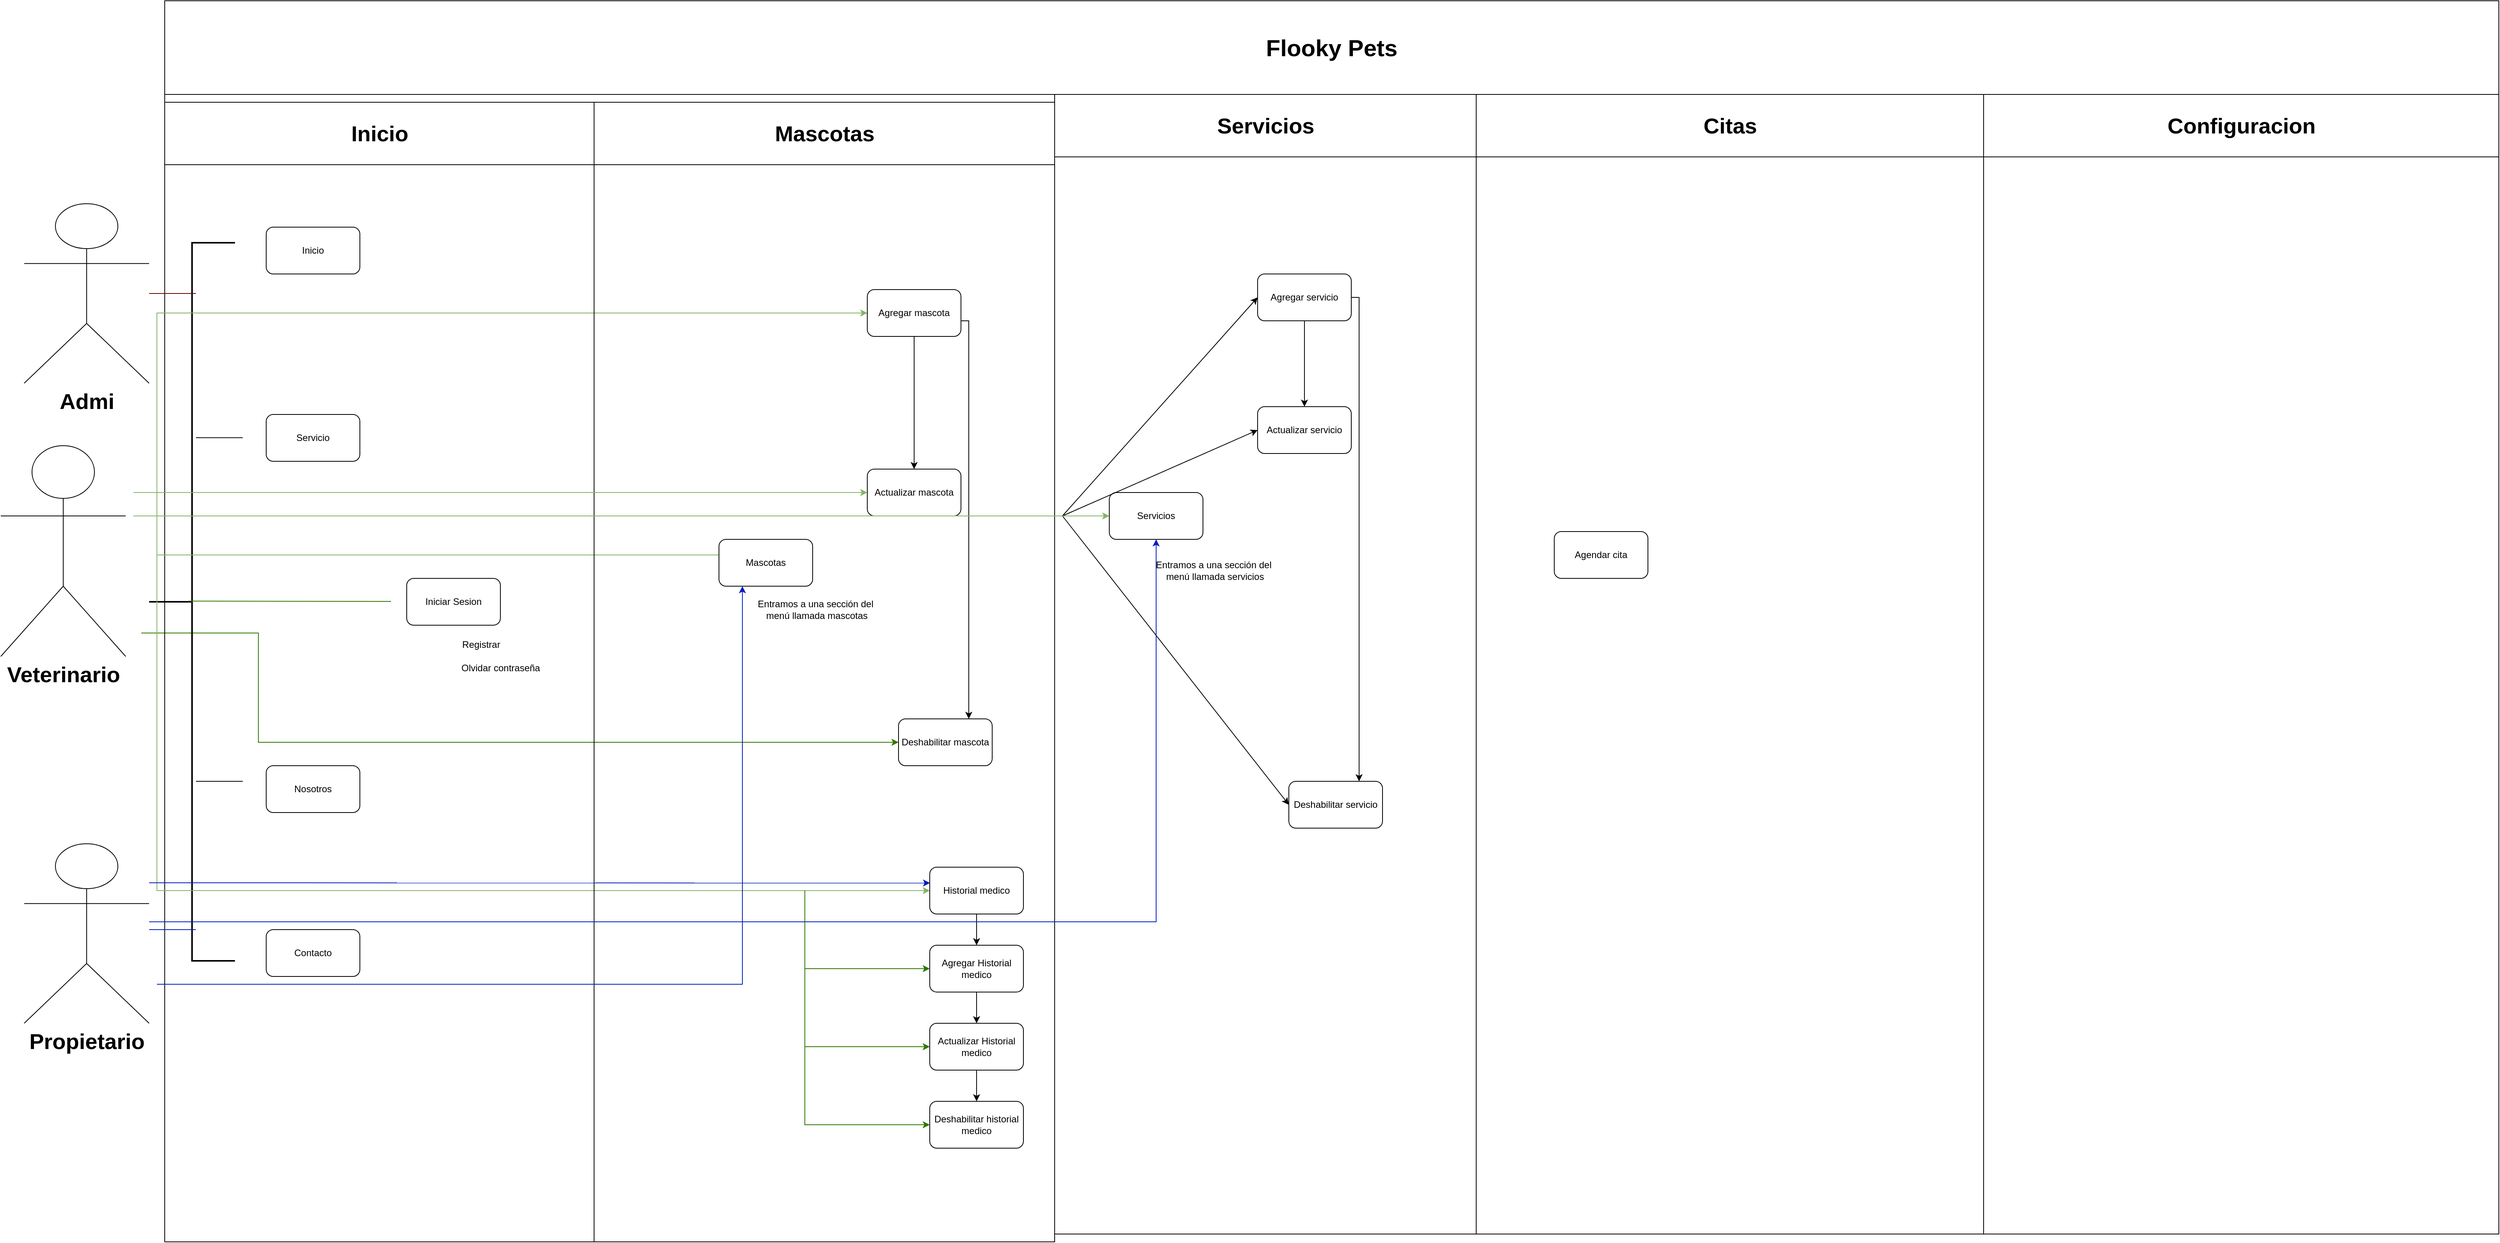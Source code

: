 <mxfile version="27.0.4">
  <diagram name="Página-1" id="NNWvZ4oggBIMChuUHBzH">
    <mxGraphModel dx="1783" dy="2581" grid="1" gridSize="10" guides="1" tooltips="1" connect="1" arrows="1" fold="1" page="1" pageScale="1" pageWidth="1200" pageHeight="1600" math="0" shadow="0">
      <root>
        <mxCell id="0" />
        <mxCell id="1" parent="0" />
        <mxCell id="VYU7v_phaBW_iBIL2m6B-1" value="Pool" style="swimlane;childLayout=stackLayout;resizeParent=1;resizeParentMax=0;startSize=60;html=1;" parent="1" vertex="1">
          <mxGeometry x="240" y="10" width="1140" height="1520" as="geometry" />
        </mxCell>
        <mxCell id="IKzDBhC44jdNEWaVhKPq-48" value="" style="endArrow=classic;html=1;rounded=0;entryX=0;entryY=0.5;entryDx=0;entryDy=0;fillColor=#60a917;strokeColor=#2D7600;" edge="1" parent="VYU7v_phaBW_iBIL2m6B-1" target="IKzDBhC44jdNEWaVhKPq-35">
          <mxGeometry width="50" height="50" relative="1" as="geometry">
            <mxPoint x="-30" y="740" as="sourcePoint" />
            <mxPoint x="40" y="650" as="targetPoint" />
            <Array as="points">
              <mxPoint x="120" y="740" />
              <mxPoint x="120" y="880" />
            </Array>
          </mxGeometry>
        </mxCell>
        <mxCell id="VYU7v_phaBW_iBIL2m6B-2" value="&lt;font style=&quot;font-size: 28px;&quot;&gt;Inicio&lt;/font&gt;" style="swimlane;startSize=80;html=1;" parent="VYU7v_phaBW_iBIL2m6B-1" vertex="1">
          <mxGeometry y="60" width="550" height="1460" as="geometry" />
        </mxCell>
        <mxCell id="IKzDBhC44jdNEWaVhKPq-8" value="Inicio" style="rounded=1;whiteSpace=wrap;html=1;" vertex="1" parent="VYU7v_phaBW_iBIL2m6B-2">
          <mxGeometry x="130" y="160" width="120" height="60" as="geometry" />
        </mxCell>
        <mxCell id="IKzDBhC44jdNEWaVhKPq-9" value="Servicio" style="rounded=1;whiteSpace=wrap;html=1;" vertex="1" parent="VYU7v_phaBW_iBIL2m6B-2">
          <mxGeometry x="130" y="400" width="120" height="60" as="geometry" />
        </mxCell>
        <mxCell id="IKzDBhC44jdNEWaVhKPq-10" value="Nosotros" style="rounded=1;whiteSpace=wrap;html=1;" vertex="1" parent="VYU7v_phaBW_iBIL2m6B-2">
          <mxGeometry x="130" y="850" width="120" height="60" as="geometry" />
        </mxCell>
        <mxCell id="IKzDBhC44jdNEWaVhKPq-11" value="Contacto" style="rounded=1;whiteSpace=wrap;html=1;" vertex="1" parent="VYU7v_phaBW_iBIL2m6B-2">
          <mxGeometry x="130" y="1060" width="120" height="60" as="geometry" />
        </mxCell>
        <mxCell id="IKzDBhC44jdNEWaVhKPq-12" value="Iniciar Sesion" style="rounded=1;whiteSpace=wrap;html=1;" vertex="1" parent="VYU7v_phaBW_iBIL2m6B-2">
          <mxGeometry x="310" y="610" width="120" height="60" as="geometry" />
        </mxCell>
        <mxCell id="IKzDBhC44jdNEWaVhKPq-19" value="Olvidar contraseña" style="text;html=1;align=center;verticalAlign=middle;resizable=0;points=[];autosize=1;strokeColor=none;fillColor=none;" vertex="1" parent="VYU7v_phaBW_iBIL2m6B-2">
          <mxGeometry x="370" y="710" width="120" height="30" as="geometry" />
        </mxCell>
        <mxCell id="IKzDBhC44jdNEWaVhKPq-18" value="Registrar" style="text;html=1;align=center;verticalAlign=middle;resizable=0;points=[];autosize=1;strokeColor=none;fillColor=none;" vertex="1" parent="VYU7v_phaBW_iBIL2m6B-2">
          <mxGeometry x="370" y="680" width="70" height="30" as="geometry" />
        </mxCell>
        <mxCell id="IKzDBhC44jdNEWaVhKPq-27" value="" style="strokeWidth=2;html=1;shape=mxgraph.flowchart.annotation_2;align=left;labelPosition=right;pointerEvents=1;" vertex="1" parent="VYU7v_phaBW_iBIL2m6B-2">
          <mxGeometry x="-20" y="180" width="110" height="920" as="geometry" />
        </mxCell>
        <mxCell id="IKzDBhC44jdNEWaVhKPq-29" value="" style="endArrow=none;html=1;rounded=0;fillColor=#0050ef;strokeColor=#001DBC;" edge="1" parent="VYU7v_phaBW_iBIL2m6B-2">
          <mxGeometry width="50" height="50" relative="1" as="geometry">
            <mxPoint x="-20" y="1060" as="sourcePoint" />
            <mxPoint x="40" y="1060" as="targetPoint" />
          </mxGeometry>
        </mxCell>
        <mxCell id="IKzDBhC44jdNEWaVhKPq-30" value="" style="endArrow=none;html=1;rounded=0;" edge="1" parent="VYU7v_phaBW_iBIL2m6B-2">
          <mxGeometry width="50" height="50" relative="1" as="geometry">
            <mxPoint x="40" y="870" as="sourcePoint" />
            <mxPoint x="100" y="870" as="targetPoint" />
          </mxGeometry>
        </mxCell>
        <mxCell id="IKzDBhC44jdNEWaVhKPq-31" value="" style="endArrow=none;html=1;rounded=0;fillColor=#60a917;strokeColor=#2D7600;" edge="1" parent="VYU7v_phaBW_iBIL2m6B-2">
          <mxGeometry width="50" height="50" relative="1" as="geometry">
            <mxPoint x="30" y="639.17" as="sourcePoint" />
            <mxPoint x="290" y="639.47" as="targetPoint" />
          </mxGeometry>
        </mxCell>
        <mxCell id="IKzDBhC44jdNEWaVhKPq-32" value="" style="endArrow=none;html=1;rounded=0;" edge="1" parent="VYU7v_phaBW_iBIL2m6B-2">
          <mxGeometry width="50" height="50" relative="1" as="geometry">
            <mxPoint x="40" y="429.7" as="sourcePoint" />
            <mxPoint x="100" y="429.7" as="targetPoint" />
          </mxGeometry>
        </mxCell>
        <mxCell id="IKzDBhC44jdNEWaVhKPq-43" value="" style="endArrow=classic;html=1;rounded=0;fillColor=#d5e8d4;strokeColor=#82b366;" edge="1" parent="VYU7v_phaBW_iBIL2m6B-2">
          <mxGeometry width="50" height="50" relative="1" as="geometry">
            <mxPoint x="-10" y="580" as="sourcePoint" />
            <mxPoint x="720" y="580" as="targetPoint" />
          </mxGeometry>
        </mxCell>
        <mxCell id="IKzDBhC44jdNEWaVhKPq-45" value="" style="endArrow=classic;html=1;rounded=0;entryX=0;entryY=0.5;entryDx=0;entryDy=0;fillColor=#d5e8d4;strokeColor=#82b366;" edge="1" parent="VYU7v_phaBW_iBIL2m6B-2" target="IKzDBhC44jdNEWaVhKPq-33">
          <mxGeometry width="50" height="50" relative="1" as="geometry">
            <mxPoint x="-10" y="640" as="sourcePoint" />
            <mxPoint x="40" y="590" as="targetPoint" />
            <Array as="points">
              <mxPoint x="-10" y="270" />
            </Array>
          </mxGeometry>
        </mxCell>
        <mxCell id="IKzDBhC44jdNEWaVhKPq-49" value="" style="endArrow=classic;html=1;rounded=0;entryX=0;entryY=0.5;entryDx=0;entryDy=0;fillColor=#d5e8d4;strokeColor=#82b366;" edge="1" parent="VYU7v_phaBW_iBIL2m6B-2" target="IKzDBhC44jdNEWaVhKPq-36">
          <mxGeometry width="50" height="50" relative="1" as="geometry">
            <mxPoint x="-10" y="640" as="sourcePoint" />
            <mxPoint x="40" y="590" as="targetPoint" />
            <Array as="points">
              <mxPoint x="-10" y="1010" />
            </Array>
          </mxGeometry>
        </mxCell>
        <mxCell id="IKzDBhC44jdNEWaVhKPq-76" value="" style="endArrow=classic;html=1;rounded=0;entryX=0.003;entryY=0.338;entryDx=0;entryDy=0;fillColor=#0050ef;strokeColor=#001DBC;entryPerimeter=0;" edge="1" parent="VYU7v_phaBW_iBIL2m6B-2" target="IKzDBhC44jdNEWaVhKPq-36">
          <mxGeometry width="50" height="50" relative="1" as="geometry">
            <mxPoint x="-20" y="1000" as="sourcePoint" />
            <mxPoint x="30" y="950" as="targetPoint" />
          </mxGeometry>
        </mxCell>
        <mxCell id="VYU7v_phaBW_iBIL2m6B-4" value="&lt;font style=&quot;font-size: 28px;&quot;&gt;Mascotas&lt;/font&gt;" style="swimlane;startSize=80;html=1;" parent="VYU7v_phaBW_iBIL2m6B-1" vertex="1">
          <mxGeometry x="550" y="60" width="590" height="1460" as="geometry" />
        </mxCell>
        <mxCell id="IKzDBhC44jdNEWaVhKPq-25" value="Mascotas" style="rounded=1;whiteSpace=wrap;html=1;" vertex="1" parent="VYU7v_phaBW_iBIL2m6B-4">
          <mxGeometry x="160" y="560" width="120" height="60" as="geometry" />
        </mxCell>
        <mxCell id="IKzDBhC44jdNEWaVhKPq-26" value="Entramos a una sección del&amp;nbsp;&lt;div&gt;menú llamada mascotas&lt;/div&gt;" style="text;html=1;align=center;verticalAlign=middle;resizable=0;points=[];autosize=1;strokeColor=none;fillColor=none;" vertex="1" parent="VYU7v_phaBW_iBIL2m6B-4">
          <mxGeometry x="200" y="630" width="170" height="40" as="geometry" />
        </mxCell>
        <mxCell id="IKzDBhC44jdNEWaVhKPq-67" style="edgeStyle=orthogonalEdgeStyle;rounded=0;orthogonalLoop=1;jettySize=auto;html=1;entryX=0.5;entryY=0;entryDx=0;entryDy=0;" edge="1" parent="VYU7v_phaBW_iBIL2m6B-4" source="IKzDBhC44jdNEWaVhKPq-33" target="IKzDBhC44jdNEWaVhKPq-34">
          <mxGeometry relative="1" as="geometry">
            <mxPoint x="410" y="340" as="targetPoint" />
          </mxGeometry>
        </mxCell>
        <mxCell id="IKzDBhC44jdNEWaVhKPq-74" style="edgeStyle=orthogonalEdgeStyle;rounded=0;orthogonalLoop=1;jettySize=auto;html=1;entryX=0.75;entryY=0;entryDx=0;entryDy=0;" edge="1" parent="VYU7v_phaBW_iBIL2m6B-4" source="IKzDBhC44jdNEWaVhKPq-33" target="IKzDBhC44jdNEWaVhKPq-35">
          <mxGeometry relative="1" as="geometry">
            <Array as="points">
              <mxPoint x="480" y="280" />
            </Array>
          </mxGeometry>
        </mxCell>
        <mxCell id="IKzDBhC44jdNEWaVhKPq-33" value="Agregar mascota" style="rounded=1;whiteSpace=wrap;html=1;" vertex="1" parent="VYU7v_phaBW_iBIL2m6B-4">
          <mxGeometry x="350" y="240" width="120" height="60" as="geometry" />
        </mxCell>
        <mxCell id="IKzDBhC44jdNEWaVhKPq-34" value="Actualizar mascota" style="rounded=1;whiteSpace=wrap;html=1;" vertex="1" parent="VYU7v_phaBW_iBIL2m6B-4">
          <mxGeometry x="350" y="470" width="120" height="60" as="geometry" />
        </mxCell>
        <mxCell id="IKzDBhC44jdNEWaVhKPq-35" value="Deshabilitar mascota" style="rounded=1;whiteSpace=wrap;html=1;" vertex="1" parent="VYU7v_phaBW_iBIL2m6B-4">
          <mxGeometry x="390" y="790" width="120" height="60" as="geometry" />
        </mxCell>
        <mxCell id="IKzDBhC44jdNEWaVhKPq-69" style="edgeStyle=orthogonalEdgeStyle;rounded=0;orthogonalLoop=1;jettySize=auto;html=1;entryX=0.5;entryY=0;entryDx=0;entryDy=0;" edge="1" parent="VYU7v_phaBW_iBIL2m6B-4" source="IKzDBhC44jdNEWaVhKPq-36" target="IKzDBhC44jdNEWaVhKPq-50">
          <mxGeometry relative="1" as="geometry" />
        </mxCell>
        <mxCell id="IKzDBhC44jdNEWaVhKPq-36" value="Historial medico" style="rounded=1;whiteSpace=wrap;html=1;" vertex="1" parent="VYU7v_phaBW_iBIL2m6B-4">
          <mxGeometry x="430" y="980" width="120" height="60" as="geometry" />
        </mxCell>
        <mxCell id="IKzDBhC44jdNEWaVhKPq-71" style="edgeStyle=orthogonalEdgeStyle;rounded=0;orthogonalLoop=1;jettySize=auto;html=1;entryX=0.5;entryY=0;entryDx=0;entryDy=0;" edge="1" parent="VYU7v_phaBW_iBIL2m6B-4" source="IKzDBhC44jdNEWaVhKPq-50" target="IKzDBhC44jdNEWaVhKPq-52">
          <mxGeometry relative="1" as="geometry" />
        </mxCell>
        <mxCell id="IKzDBhC44jdNEWaVhKPq-50" value="Agregar Historial medico" style="rounded=1;whiteSpace=wrap;html=1;" vertex="1" parent="VYU7v_phaBW_iBIL2m6B-4">
          <mxGeometry x="430" y="1080" width="120" height="60" as="geometry" />
        </mxCell>
        <mxCell id="IKzDBhC44jdNEWaVhKPq-51" value="Deshabilitar historial medico" style="rounded=1;whiteSpace=wrap;html=1;" vertex="1" parent="VYU7v_phaBW_iBIL2m6B-4">
          <mxGeometry x="430" y="1280" width="120" height="60" as="geometry" />
        </mxCell>
        <mxCell id="IKzDBhC44jdNEWaVhKPq-72" style="edgeStyle=orthogonalEdgeStyle;rounded=0;orthogonalLoop=1;jettySize=auto;html=1;entryX=0.5;entryY=0;entryDx=0;entryDy=0;" edge="1" parent="VYU7v_phaBW_iBIL2m6B-4" source="IKzDBhC44jdNEWaVhKPq-52" target="IKzDBhC44jdNEWaVhKPq-51">
          <mxGeometry relative="1" as="geometry" />
        </mxCell>
        <mxCell id="IKzDBhC44jdNEWaVhKPq-52" value="Actualizar Historial medico" style="rounded=1;whiteSpace=wrap;html=1;" vertex="1" parent="VYU7v_phaBW_iBIL2m6B-4">
          <mxGeometry x="430" y="1180" width="120" height="60" as="geometry" />
        </mxCell>
        <mxCell id="IKzDBhC44jdNEWaVhKPq-53" value="" style="endArrow=classic;html=1;rounded=0;entryX=0;entryY=0.5;entryDx=0;entryDy=0;fillColor=#60a917;strokeColor=#2D7600;" edge="1" parent="VYU7v_phaBW_iBIL2m6B-4" target="IKzDBhC44jdNEWaVhKPq-51">
          <mxGeometry width="50" height="50" relative="1" as="geometry">
            <mxPoint x="270" y="1010" as="sourcePoint" />
            <mxPoint x="270" y="1310" as="targetPoint" />
            <Array as="points">
              <mxPoint x="270" y="1310" />
            </Array>
          </mxGeometry>
        </mxCell>
        <mxCell id="IKzDBhC44jdNEWaVhKPq-54" value="" style="endArrow=classic;html=1;rounded=0;entryX=0;entryY=0.5;entryDx=0;entryDy=0;fillColor=#60a917;strokeColor=#2D7600;" edge="1" parent="VYU7v_phaBW_iBIL2m6B-4" target="IKzDBhC44jdNEWaVhKPq-52">
          <mxGeometry width="50" height="50" relative="1" as="geometry">
            <mxPoint x="270" y="1210" as="sourcePoint" />
            <mxPoint x="410" y="1200" as="targetPoint" />
          </mxGeometry>
        </mxCell>
        <mxCell id="IKzDBhC44jdNEWaVhKPq-55" value="" style="endArrow=classic;html=1;rounded=0;entryX=0;entryY=0.5;entryDx=0;entryDy=0;fillColor=#60a917;strokeColor=#2D7600;" edge="1" parent="VYU7v_phaBW_iBIL2m6B-4" target="IKzDBhC44jdNEWaVhKPq-50">
          <mxGeometry width="50" height="50" relative="1" as="geometry">
            <mxPoint x="270" y="1110" as="sourcePoint" />
            <mxPoint x="320" y="1060" as="targetPoint" />
          </mxGeometry>
        </mxCell>
        <mxCell id="IKzDBhC44jdNEWaVhKPq-2" value="&lt;font style=&quot;font-size: 28px;&quot;&gt;Configuracion&lt;/font&gt;" style="swimlane;startSize=80;html=1;" vertex="1" parent="1">
          <mxGeometry x="2570" y="60" width="660" height="1460" as="geometry" />
        </mxCell>
        <mxCell id="IKzDBhC44jdNEWaVhKPq-3" value="&lt;font style=&quot;font-size: 28px;&quot;&gt;Servicios&lt;/font&gt;" style="swimlane;startSize=80;html=1;" vertex="1" parent="1">
          <mxGeometry x="1380" y="60" width="540" height="1460" as="geometry" />
        </mxCell>
        <mxCell id="IKzDBhC44jdNEWaVhKPq-56" value="Servicios" style="rounded=1;whiteSpace=wrap;html=1;" vertex="1" parent="IKzDBhC44jdNEWaVhKPq-3">
          <mxGeometry x="70" y="510" width="120" height="60" as="geometry" />
        </mxCell>
        <mxCell id="IKzDBhC44jdNEWaVhKPq-73" style="edgeStyle=orthogonalEdgeStyle;rounded=0;orthogonalLoop=1;jettySize=auto;html=1;entryX=0.5;entryY=0;entryDx=0;entryDy=0;" edge="1" parent="IKzDBhC44jdNEWaVhKPq-3" source="IKzDBhC44jdNEWaVhKPq-57" target="IKzDBhC44jdNEWaVhKPq-58">
          <mxGeometry relative="1" as="geometry" />
        </mxCell>
        <mxCell id="IKzDBhC44jdNEWaVhKPq-75" style="edgeStyle=orthogonalEdgeStyle;rounded=0;orthogonalLoop=1;jettySize=auto;html=1;entryX=0.75;entryY=0;entryDx=0;entryDy=0;" edge="1" parent="IKzDBhC44jdNEWaVhKPq-3" source="IKzDBhC44jdNEWaVhKPq-57" target="IKzDBhC44jdNEWaVhKPq-59">
          <mxGeometry relative="1" as="geometry">
            <Array as="points">
              <mxPoint x="390" y="260" />
            </Array>
          </mxGeometry>
        </mxCell>
        <mxCell id="IKzDBhC44jdNEWaVhKPq-57" value="Agregar servicio" style="rounded=1;whiteSpace=wrap;html=1;" vertex="1" parent="IKzDBhC44jdNEWaVhKPq-3">
          <mxGeometry x="260" y="230" width="120" height="60" as="geometry" />
        </mxCell>
        <mxCell id="IKzDBhC44jdNEWaVhKPq-58" value="Actualizar servicio" style="rounded=1;whiteSpace=wrap;html=1;" vertex="1" parent="IKzDBhC44jdNEWaVhKPq-3">
          <mxGeometry x="260" y="400" width="120" height="60" as="geometry" />
        </mxCell>
        <mxCell id="IKzDBhC44jdNEWaVhKPq-59" value="Deshabilitar servicio" style="rounded=1;whiteSpace=wrap;html=1;" vertex="1" parent="IKzDBhC44jdNEWaVhKPq-3">
          <mxGeometry x="300" y="880" width="120" height="60" as="geometry" />
        </mxCell>
        <mxCell id="IKzDBhC44jdNEWaVhKPq-61" value="Entramos a una sección del&amp;nbsp;&lt;div&gt;menú llamada servicios&lt;/div&gt;" style="text;html=1;align=center;verticalAlign=middle;resizable=0;points=[];autosize=1;strokeColor=none;fillColor=none;" vertex="1" parent="IKzDBhC44jdNEWaVhKPq-3">
          <mxGeometry x="120" y="590" width="170" height="40" as="geometry" />
        </mxCell>
        <mxCell id="IKzDBhC44jdNEWaVhKPq-64" value="" style="endArrow=classic;html=1;rounded=0;entryX=0;entryY=0.5;entryDx=0;entryDy=0;" edge="1" parent="IKzDBhC44jdNEWaVhKPq-3" target="IKzDBhC44jdNEWaVhKPq-58">
          <mxGeometry width="50" height="50" relative="1" as="geometry">
            <mxPoint x="10" y="540" as="sourcePoint" />
            <mxPoint x="60" y="490" as="targetPoint" />
          </mxGeometry>
        </mxCell>
        <mxCell id="IKzDBhC44jdNEWaVhKPq-65" value="" style="endArrow=classic;html=1;rounded=0;entryX=0;entryY=0.5;entryDx=0;entryDy=0;" edge="1" parent="IKzDBhC44jdNEWaVhKPq-3" target="IKzDBhC44jdNEWaVhKPq-59">
          <mxGeometry width="50" height="50" relative="1" as="geometry">
            <mxPoint x="10" y="540" as="sourcePoint" />
            <mxPoint x="60" y="490" as="targetPoint" />
          </mxGeometry>
        </mxCell>
        <mxCell id="IKzDBhC44jdNEWaVhKPq-66" value="" style="endArrow=classic;html=1;rounded=0;entryX=0;entryY=0.5;entryDx=0;entryDy=0;" edge="1" parent="IKzDBhC44jdNEWaVhKPq-3" target="IKzDBhC44jdNEWaVhKPq-57">
          <mxGeometry width="50" height="50" relative="1" as="geometry">
            <mxPoint x="10" y="540" as="sourcePoint" />
            <mxPoint x="60" y="490" as="targetPoint" />
          </mxGeometry>
        </mxCell>
        <mxCell id="IKzDBhC44jdNEWaVhKPq-6" value="&lt;font style=&quot;font-size: 30px;&quot;&gt;&lt;b&gt;Flooky Pets&lt;/b&gt;&lt;/font&gt;" style="rounded=0;whiteSpace=wrap;html=1;" vertex="1" parent="1">
          <mxGeometry x="240" y="-60" width="2990" height="120" as="geometry" />
        </mxCell>
        <mxCell id="IKzDBhC44jdNEWaVhKPq-7" value="Admi" style="shape=umlActor;verticalLabelPosition=bottom;verticalAlign=top;html=1;outlineConnect=0;fontSize=28;fontStyle=1" vertex="1" parent="1">
          <mxGeometry x="60" y="200" width="160" height="230" as="geometry" />
        </mxCell>
        <mxCell id="IKzDBhC44jdNEWaVhKPq-23" value="Veterinario" style="shape=umlActor;verticalLabelPosition=bottom;verticalAlign=top;html=1;outlineConnect=0;fontSize=28;fontStyle=1" vertex="1" parent="1">
          <mxGeometry x="30" y="510" width="160" height="270" as="geometry" />
        </mxCell>
        <mxCell id="IKzDBhC44jdNEWaVhKPq-24" value="Propietario" style="shape=umlActor;verticalLabelPosition=bottom;verticalAlign=top;html=1;outlineConnect=0;fontSize=28;fontStyle=1" vertex="1" parent="1">
          <mxGeometry x="60" y="1020" width="160" height="230" as="geometry" />
        </mxCell>
        <mxCell id="IKzDBhC44jdNEWaVhKPq-4" value="&lt;font style=&quot;font-size: 28px;&quot;&gt;Citas&lt;/font&gt;" style="swimlane;startSize=80;html=1;" vertex="1" parent="1">
          <mxGeometry x="1920" y="60" width="650" height="1460" as="geometry" />
        </mxCell>
        <mxCell id="IKzDBhC44jdNEWaVhKPq-60" value="Agendar cita" style="rounded=1;whiteSpace=wrap;html=1;" vertex="1" parent="IKzDBhC44jdNEWaVhKPq-4">
          <mxGeometry x="100" y="560" width="120" height="60" as="geometry" />
        </mxCell>
        <mxCell id="IKzDBhC44jdNEWaVhKPq-28" value="" style="endArrow=none;html=1;rounded=0;fontColor=#000000;fillColor=#a20025;strokeColor=#6F0000;" edge="1" parent="1" source="IKzDBhC44jdNEWaVhKPq-7">
          <mxGeometry width="50" height="50" relative="1" as="geometry">
            <mxPoint x="220" y="365" as="sourcePoint" />
            <mxPoint x="280" y="315" as="targetPoint" />
          </mxGeometry>
        </mxCell>
        <mxCell id="IKzDBhC44jdNEWaVhKPq-42" value="" style="endArrow=classic;html=1;rounded=0;entryX=0.25;entryY=1;entryDx=0;entryDy=0;fillColor=#0050ef;strokeColor=#001DBC;" edge="1" parent="1" target="IKzDBhC44jdNEWaVhKPq-25">
          <mxGeometry width="50" height="50" relative="1" as="geometry">
            <mxPoint x="230" y="1200" as="sourcePoint" />
            <mxPoint x="260" y="1120" as="targetPoint" />
            <Array as="points">
              <mxPoint x="980" y="1200" />
            </Array>
          </mxGeometry>
        </mxCell>
        <mxCell id="IKzDBhC44jdNEWaVhKPq-62" value="" style="endArrow=classic;html=1;rounded=0;entryX=0.5;entryY=1;entryDx=0;entryDy=0;fillColor=#0050ef;strokeColor=#001DBC;" edge="1" parent="1" target="IKzDBhC44jdNEWaVhKPq-56">
          <mxGeometry width="50" height="50" relative="1" as="geometry">
            <mxPoint x="220" y="1120" as="sourcePoint" />
            <mxPoint x="270" y="1070" as="targetPoint" />
            <Array as="points">
              <mxPoint x="1510" y="1120" />
            </Array>
          </mxGeometry>
        </mxCell>
        <mxCell id="IKzDBhC44jdNEWaVhKPq-46" value="" style="endArrow=classic;html=1;rounded=0;entryX=0;entryY=0.5;entryDx=0;entryDy=0;fillColor=#d5e8d4;strokeColor=#82b366;" edge="1" parent="1" target="IKzDBhC44jdNEWaVhKPq-34">
          <mxGeometry width="50" height="50" relative="1" as="geometry">
            <mxPoint x="200" y="570" as="sourcePoint" />
            <mxPoint x="280" y="650" as="targetPoint" />
            <Array as="points">
              <mxPoint x="220" y="570" />
            </Array>
          </mxGeometry>
        </mxCell>
        <mxCell id="IKzDBhC44jdNEWaVhKPq-63" value="" style="endArrow=classic;html=1;rounded=0;entryX=0;entryY=0.5;entryDx=0;entryDy=0;fillColor=#d5e8d4;strokeColor=#82b366;" edge="1" parent="1" target="IKzDBhC44jdNEWaVhKPq-56">
          <mxGeometry width="50" height="50" relative="1" as="geometry">
            <mxPoint x="200" y="600" as="sourcePoint" />
            <mxPoint x="440" y="560" as="targetPoint" />
            <Array as="points">
              <mxPoint x="200" y="600" />
              <mxPoint x="330" y="600" />
            </Array>
          </mxGeometry>
        </mxCell>
      </root>
    </mxGraphModel>
  </diagram>
</mxfile>
